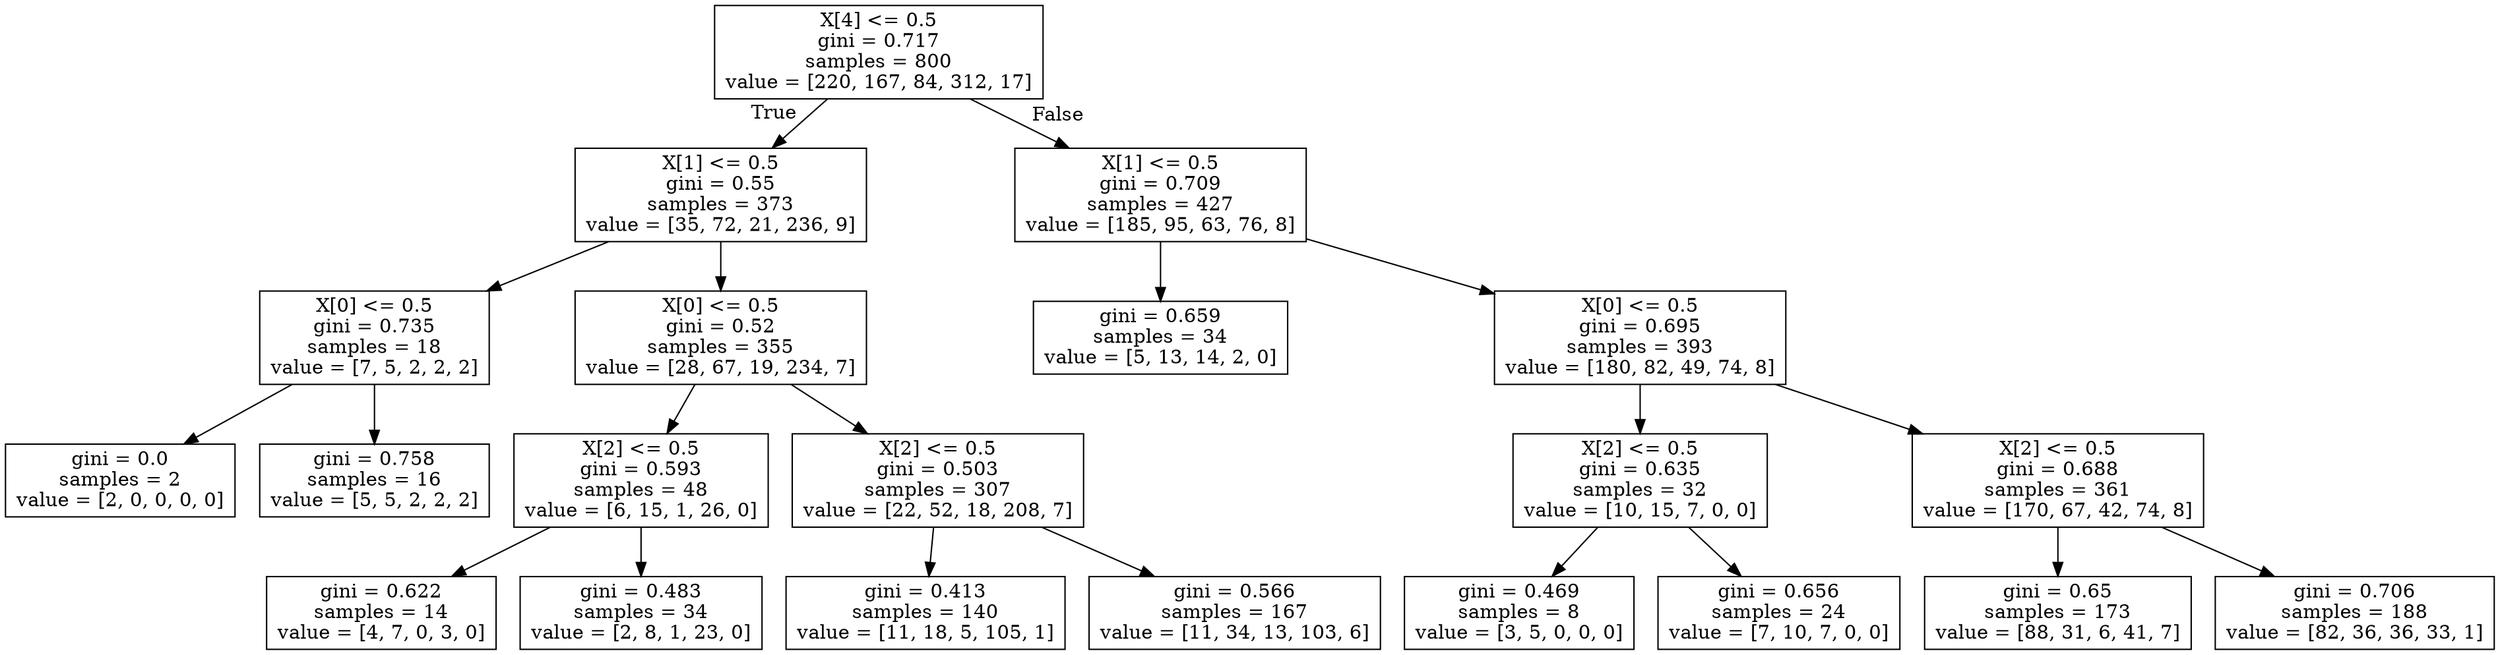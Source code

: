 digraph Tree {
node [shape=box] ;
0 [label="X[4] <= 0.5\ngini = 0.717\nsamples = 800\nvalue = [220, 167, 84, 312, 17]"] ;
1 [label="X[1] <= 0.5\ngini = 0.55\nsamples = 373\nvalue = [35, 72, 21, 236, 9]"] ;
0 -> 1 [labeldistance=2.5, labelangle=45, headlabel="True"] ;
2 [label="X[0] <= 0.5\ngini = 0.735\nsamples = 18\nvalue = [7, 5, 2, 2, 2]"] ;
1 -> 2 ;
3 [label="gini = 0.0\nsamples = 2\nvalue = [2, 0, 0, 0, 0]"] ;
2 -> 3 ;
4 [label="gini = 0.758\nsamples = 16\nvalue = [5, 5, 2, 2, 2]"] ;
2 -> 4 ;
5 [label="X[0] <= 0.5\ngini = 0.52\nsamples = 355\nvalue = [28, 67, 19, 234, 7]"] ;
1 -> 5 ;
6 [label="X[2] <= 0.5\ngini = 0.593\nsamples = 48\nvalue = [6, 15, 1, 26, 0]"] ;
5 -> 6 ;
7 [label="gini = 0.622\nsamples = 14\nvalue = [4, 7, 0, 3, 0]"] ;
6 -> 7 ;
8 [label="gini = 0.483\nsamples = 34\nvalue = [2, 8, 1, 23, 0]"] ;
6 -> 8 ;
9 [label="X[2] <= 0.5\ngini = 0.503\nsamples = 307\nvalue = [22, 52, 18, 208, 7]"] ;
5 -> 9 ;
10 [label="gini = 0.413\nsamples = 140\nvalue = [11, 18, 5, 105, 1]"] ;
9 -> 10 ;
11 [label="gini = 0.566\nsamples = 167\nvalue = [11, 34, 13, 103, 6]"] ;
9 -> 11 ;
12 [label="X[1] <= 0.5\ngini = 0.709\nsamples = 427\nvalue = [185, 95, 63, 76, 8]"] ;
0 -> 12 [labeldistance=2.5, labelangle=-45, headlabel="False"] ;
13 [label="gini = 0.659\nsamples = 34\nvalue = [5, 13, 14, 2, 0]"] ;
12 -> 13 ;
14 [label="X[0] <= 0.5\ngini = 0.695\nsamples = 393\nvalue = [180, 82, 49, 74, 8]"] ;
12 -> 14 ;
15 [label="X[2] <= 0.5\ngini = 0.635\nsamples = 32\nvalue = [10, 15, 7, 0, 0]"] ;
14 -> 15 ;
16 [label="gini = 0.469\nsamples = 8\nvalue = [3, 5, 0, 0, 0]"] ;
15 -> 16 ;
17 [label="gini = 0.656\nsamples = 24\nvalue = [7, 10, 7, 0, 0]"] ;
15 -> 17 ;
18 [label="X[2] <= 0.5\ngini = 0.688\nsamples = 361\nvalue = [170, 67, 42, 74, 8]"] ;
14 -> 18 ;
19 [label="gini = 0.65\nsamples = 173\nvalue = [88, 31, 6, 41, 7]"] ;
18 -> 19 ;
20 [label="gini = 0.706\nsamples = 188\nvalue = [82, 36, 36, 33, 1]"] ;
18 -> 20 ;
}